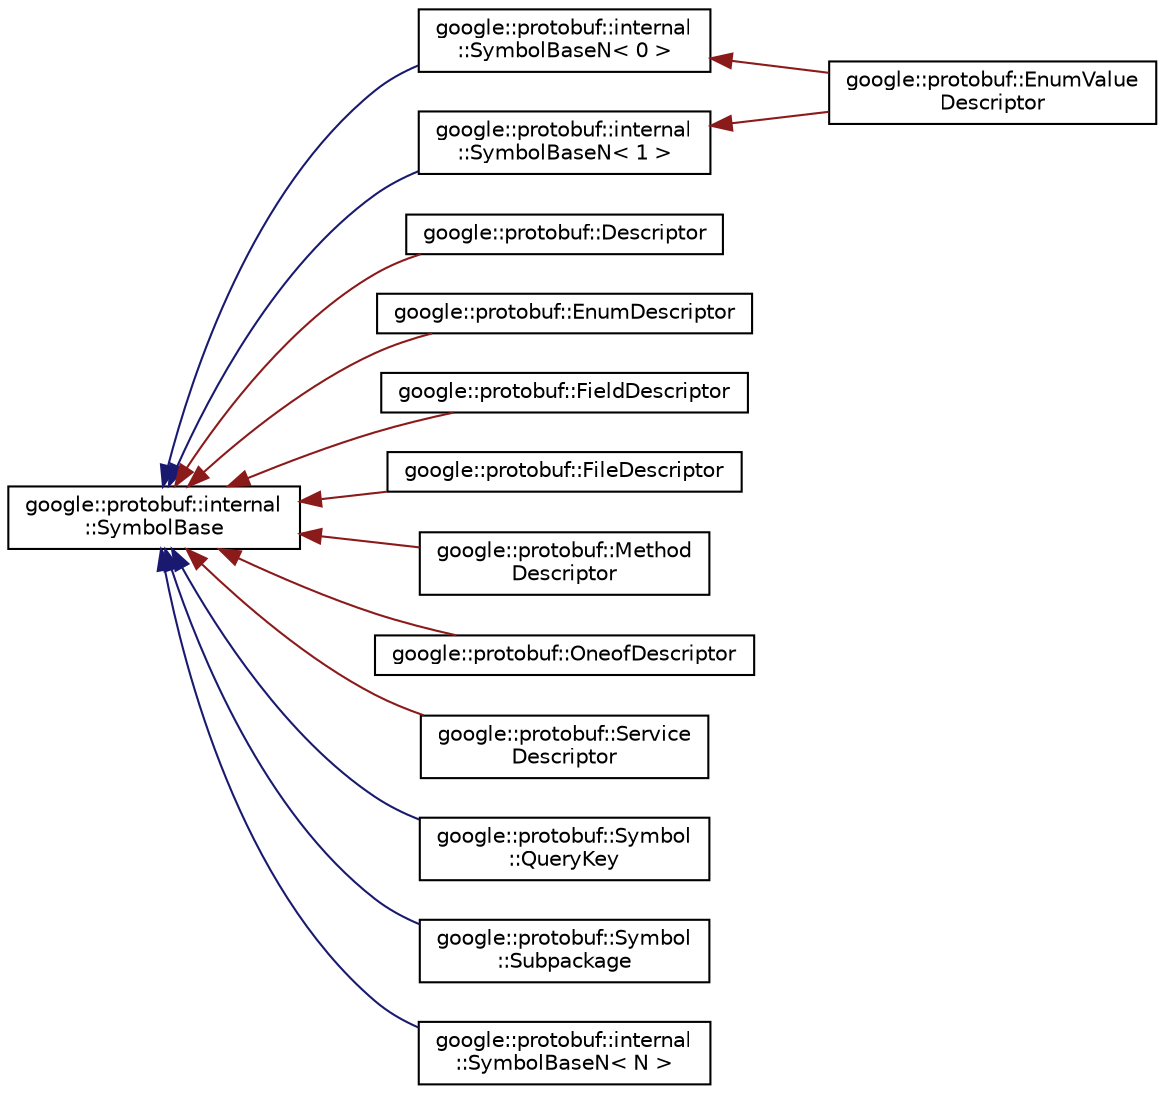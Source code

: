 digraph "类继承关系图"
{
 // LATEX_PDF_SIZE
  edge [fontname="Helvetica",fontsize="10",labelfontname="Helvetica",labelfontsize="10"];
  node [fontname="Helvetica",fontsize="10",shape=record];
  rankdir="LR";
  Node0 [label="google::protobuf::internal\l::SymbolBase",height=0.2,width=0.4,color="black", fillcolor="white", style="filled",URL="$classgoogle_1_1protobuf_1_1internal_1_1SymbolBase.html",tooltip=" "];
  Node0 -> Node1 [dir="back",color="midnightblue",fontsize="10",style="solid",fontname="Helvetica"];
  Node1 [label="google::protobuf::internal\l::SymbolBaseN\< 0 \>",height=0.2,width=0.4,color="black", fillcolor="white", style="filled",URL="$classgoogle_1_1protobuf_1_1internal_1_1SymbolBaseN.html",tooltip=" "];
  Node1 -> Node2 [dir="back",color="firebrick4",fontsize="10",style="solid",fontname="Helvetica"];
  Node2 [label="google::protobuf::EnumValue\lDescriptor",height=0.2,width=0.4,color="black", fillcolor="white", style="filled",URL="$classgoogle_1_1protobuf_1_1EnumValueDescriptor.html",tooltip=" "];
  Node0 -> Node3 [dir="back",color="midnightblue",fontsize="10",style="solid",fontname="Helvetica"];
  Node3 [label="google::protobuf::internal\l::SymbolBaseN\< 1 \>",height=0.2,width=0.4,color="black", fillcolor="white", style="filled",URL="$classgoogle_1_1protobuf_1_1internal_1_1SymbolBaseN.html",tooltip=" "];
  Node3 -> Node2 [dir="back",color="firebrick4",fontsize="10",style="solid",fontname="Helvetica"];
  Node0 -> Node4 [dir="back",color="firebrick4",fontsize="10",style="solid",fontname="Helvetica"];
  Node4 [label="google::protobuf::Descriptor",height=0.2,width=0.4,color="black", fillcolor="white", style="filled",URL="$classgoogle_1_1protobuf_1_1Descriptor.html",tooltip=" "];
  Node0 -> Node5 [dir="back",color="firebrick4",fontsize="10",style="solid",fontname="Helvetica"];
  Node5 [label="google::protobuf::EnumDescriptor",height=0.2,width=0.4,color="black", fillcolor="white", style="filled",URL="$classgoogle_1_1protobuf_1_1EnumDescriptor.html",tooltip=" "];
  Node0 -> Node6 [dir="back",color="firebrick4",fontsize="10",style="solid",fontname="Helvetica"];
  Node6 [label="google::protobuf::FieldDescriptor",height=0.2,width=0.4,color="black", fillcolor="white", style="filled",URL="$classgoogle_1_1protobuf_1_1FieldDescriptor.html",tooltip=" "];
  Node0 -> Node7 [dir="back",color="firebrick4",fontsize="10",style="solid",fontname="Helvetica"];
  Node7 [label="google::protobuf::FileDescriptor",height=0.2,width=0.4,color="black", fillcolor="white", style="filled",URL="$classgoogle_1_1protobuf_1_1FileDescriptor.html",tooltip=" "];
  Node0 -> Node8 [dir="back",color="firebrick4",fontsize="10",style="solid",fontname="Helvetica"];
  Node8 [label="google::protobuf::Method\lDescriptor",height=0.2,width=0.4,color="black", fillcolor="white", style="filled",URL="$classgoogle_1_1protobuf_1_1MethodDescriptor.html",tooltip=" "];
  Node0 -> Node9 [dir="back",color="firebrick4",fontsize="10",style="solid",fontname="Helvetica"];
  Node9 [label="google::protobuf::OneofDescriptor",height=0.2,width=0.4,color="black", fillcolor="white", style="filled",URL="$classgoogle_1_1protobuf_1_1OneofDescriptor.html",tooltip=" "];
  Node0 -> Node10 [dir="back",color="firebrick4",fontsize="10",style="solid",fontname="Helvetica"];
  Node10 [label="google::protobuf::Service\lDescriptor",height=0.2,width=0.4,color="black", fillcolor="white", style="filled",URL="$classgoogle_1_1protobuf_1_1ServiceDescriptor.html",tooltip=" "];
  Node0 -> Node11 [dir="back",color="midnightblue",fontsize="10",style="solid",fontname="Helvetica"];
  Node11 [label="google::protobuf::Symbol\l::QueryKey",height=0.2,width=0.4,color="black", fillcolor="white", style="filled",URL="$structgoogle_1_1protobuf_1_1Symbol_1_1QueryKey.html",tooltip=" "];
  Node0 -> Node12 [dir="back",color="midnightblue",fontsize="10",style="solid",fontname="Helvetica"];
  Node12 [label="google::protobuf::Symbol\l::Subpackage",height=0.2,width=0.4,color="black", fillcolor="white", style="filled",URL="$structgoogle_1_1protobuf_1_1Symbol_1_1Subpackage.html",tooltip=" "];
  Node0 -> Node13 [dir="back",color="midnightblue",fontsize="10",style="solid",fontname="Helvetica"];
  Node13 [label="google::protobuf::internal\l::SymbolBaseN\< N \>",height=0.2,width=0.4,color="black", fillcolor="white", style="filled",URL="$classgoogle_1_1protobuf_1_1internal_1_1SymbolBaseN.html",tooltip=" "];
}
